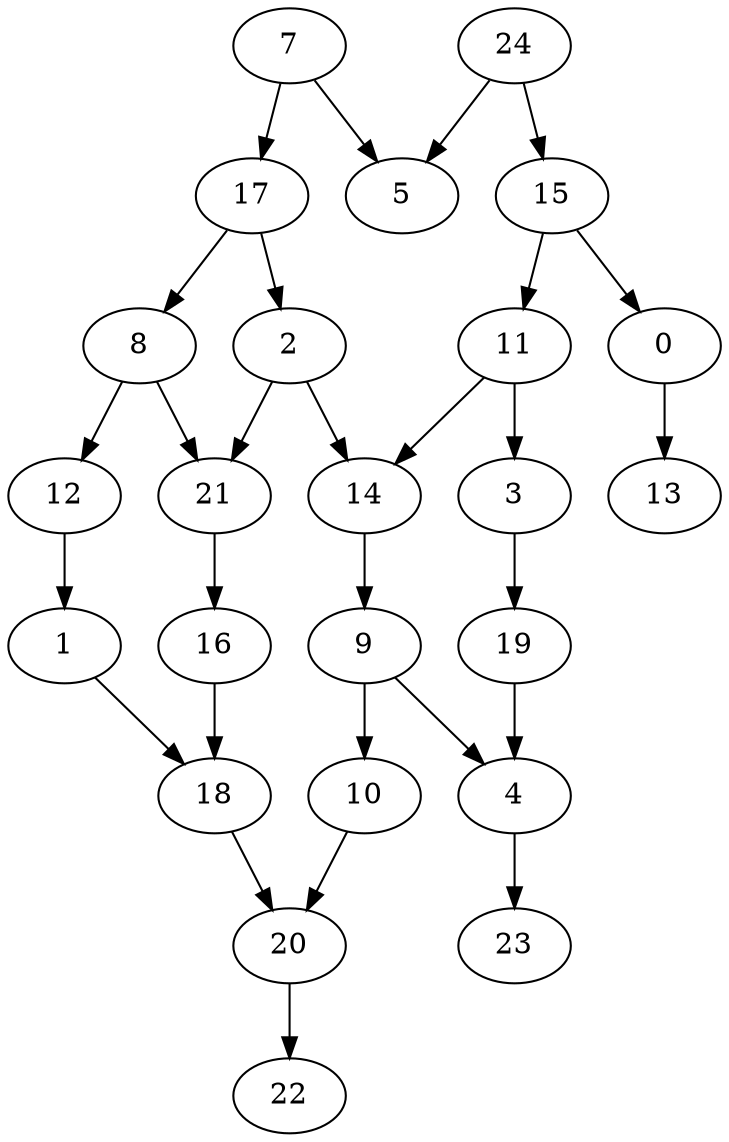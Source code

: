 strict digraph "" {
	0 -> 13;
	1 -> 18;
	18 -> 20;
	2 -> 14;
	2 -> 21;
	14 -> 9;
	21 -> 16;
	3 -> 19;
	19 -> 4;
	4 -> 23;
	7 -> 5;
	7 -> 17;
	24 -> 5;
	24 -> 15;
	17 -> 2;
	17 -> 8;
	8 -> 21;
	8 -> 12;
	12 -> 1;
	9 -> 4;
	9 -> 10;
	10 -> 20;
	20 -> 22;
	11 -> 14;
	11 -> 3;
	15 -> 0;
	15 -> 11;
	16 -> 18;
}
